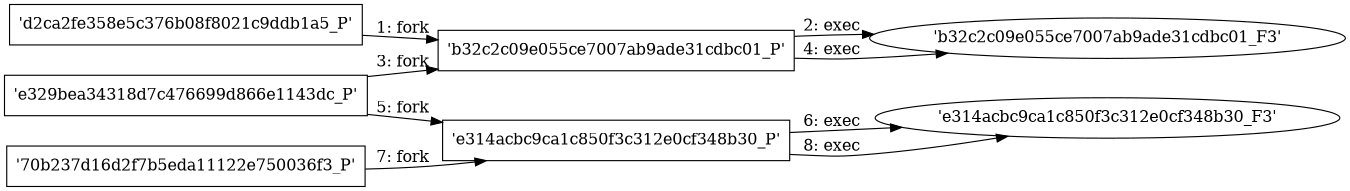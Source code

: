 digraph "D:\Learning\Paper\apt\基于CTI的攻击预警\Dataset\攻击图\ASGfromALLCTI\Anatomy of an exploit CVE 2014-1776.dot" {
rankdir="LR"
size="9"
fixedsize="false"
splines="true"
nodesep=0.3
ranksep=0
fontsize=10
overlap="scalexy"
engine= "neato"
	"'d2ca2fe358e5c376b08f8021c9ddb1a5_P'" [node_type=Process shape=box]
	"'b32c2c09e055ce7007ab9ade31cdbc01_P'" [node_type=Process shape=box]
	"'d2ca2fe358e5c376b08f8021c9ddb1a5_P'" -> "'b32c2c09e055ce7007ab9ade31cdbc01_P'" [label="1: fork"]
	"'b32c2c09e055ce7007ab9ade31cdbc01_P'" [node_type=Process shape=box]
	"'b32c2c09e055ce7007ab9ade31cdbc01_F3'" [node_type=File shape=ellipse]
	"'b32c2c09e055ce7007ab9ade31cdbc01_P'" -> "'b32c2c09e055ce7007ab9ade31cdbc01_F3'" [label="2: exec"]
	"'e329bea34318d7c476699d866e1143dc_P'" [node_type=Process shape=box]
	"'b32c2c09e055ce7007ab9ade31cdbc01_P'" [node_type=Process shape=box]
	"'e329bea34318d7c476699d866e1143dc_P'" -> "'b32c2c09e055ce7007ab9ade31cdbc01_P'" [label="3: fork"]
	"'b32c2c09e055ce7007ab9ade31cdbc01_P'" [node_type=Process shape=box]
	"'b32c2c09e055ce7007ab9ade31cdbc01_F3'" [node_type=File shape=ellipse]
	"'b32c2c09e055ce7007ab9ade31cdbc01_P'" -> "'b32c2c09e055ce7007ab9ade31cdbc01_F3'" [label="4: exec"]
	"'e329bea34318d7c476699d866e1143dc_P'" [node_type=Process shape=box]
	"'e314acbc9ca1c850f3c312e0cf348b30_P'" [node_type=Process shape=box]
	"'e329bea34318d7c476699d866e1143dc_P'" -> "'e314acbc9ca1c850f3c312e0cf348b30_P'" [label="5: fork"]
	"'e314acbc9ca1c850f3c312e0cf348b30_P'" [node_type=Process shape=box]
	"'e314acbc9ca1c850f3c312e0cf348b30_F3'" [node_type=File shape=ellipse]
	"'e314acbc9ca1c850f3c312e0cf348b30_P'" -> "'e314acbc9ca1c850f3c312e0cf348b30_F3'" [label="6: exec"]
	"'70b237d16d2f7b5eda11122e750036f3_P'" [node_type=Process shape=box]
	"'e314acbc9ca1c850f3c312e0cf348b30_P'" [node_type=Process shape=box]
	"'70b237d16d2f7b5eda11122e750036f3_P'" -> "'e314acbc9ca1c850f3c312e0cf348b30_P'" [label="7: fork"]
	"'e314acbc9ca1c850f3c312e0cf348b30_P'" [node_type=Process shape=box]
	"'e314acbc9ca1c850f3c312e0cf348b30_F3'" [node_type=File shape=ellipse]
	"'e314acbc9ca1c850f3c312e0cf348b30_P'" -> "'e314acbc9ca1c850f3c312e0cf348b30_F3'" [label="8: exec"]
}
